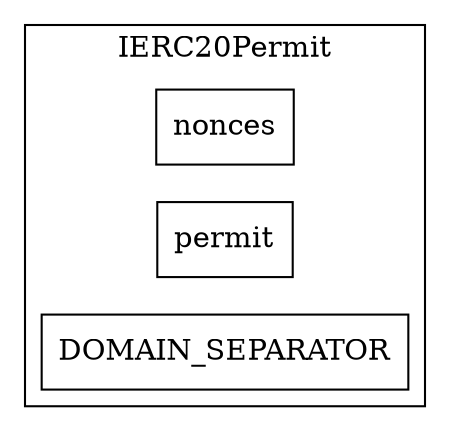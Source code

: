 strict digraph {
rankdir="LR"
node [shape=box]
subgraph cluster_35_IERC20Permit {
label = "IERC20Permit"
"35_nonces" [label="nonces"]
"35_permit" [label="permit"]
"35_DOMAIN_SEPARATOR" [label="DOMAIN_SEPARATOR"]
}subgraph cluster_solidity {
label = "[Solidity]"
}
}